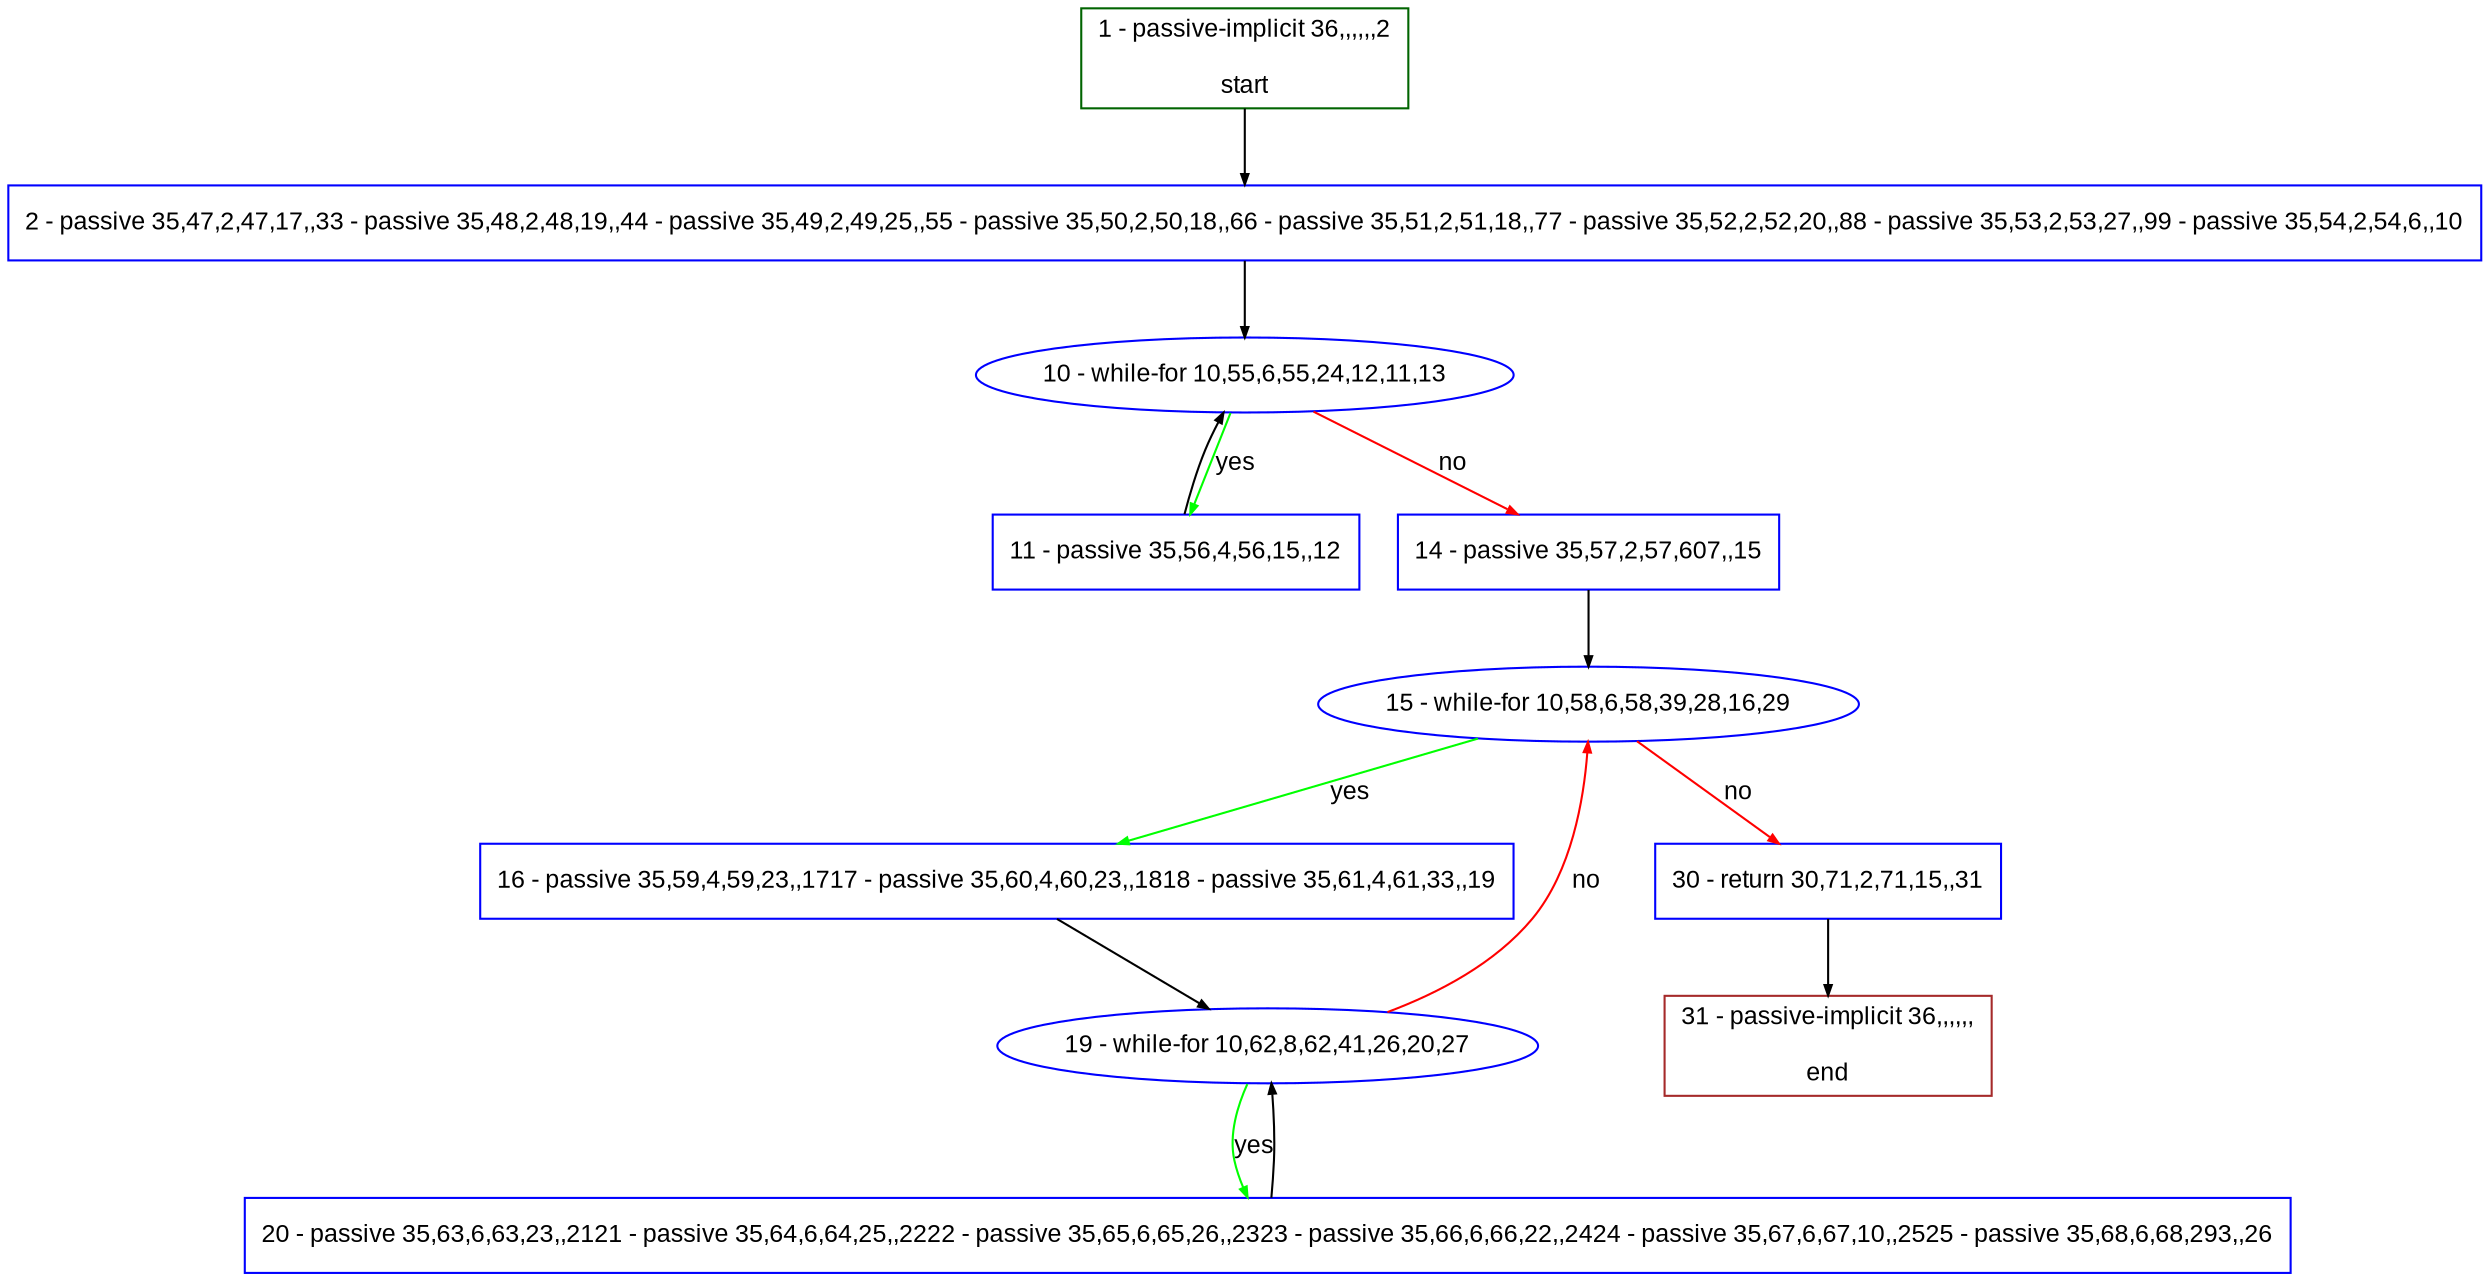 digraph "" {
  graph [pack="true", label="", fontsize="12", packmode="clust", fontname="Arial", fillcolor="#FFFFCC", bgcolor="white", style="rounded,filled", compound="true"];
  node [node_initialized="no", label="", color="grey", fontsize="12", fillcolor="white", fontname="Arial", style="filled", shape="rectangle", compound="true", fixedsize="false"];
  edge [fontcolor="black", arrowhead="normal", arrowtail="none", arrowsize="0.5", ltail="", label="", color="black", fontsize="12", lhead="", fontname="Arial", dir="forward", compound="true"];
  __N1 [label="2 - passive 35,47,2,47,17,,33 - passive 35,48,2,48,19,,44 - passive 35,49,2,49,25,,55 - passive 35,50,2,50,18,,66 - passive 35,51,2,51,18,,77 - passive 35,52,2,52,20,,88 - passive 35,53,2,53,27,,99 - passive 35,54,2,54,6,,10", color="#0000ff", fillcolor="#ffffff", style="filled", shape="box"];
  __N2 [label="1 - passive-implicit 36,,,,,,2\n\nstart", color="#006400", fillcolor="#ffffff", style="filled", shape="box"];
  __N3 [label="10 - while-for 10,55,6,55,24,12,11,13", color="#0000ff", fillcolor="#ffffff", style="filled", shape="oval"];
  __N4 [label="11 - passive 35,56,4,56,15,,12", color="#0000ff", fillcolor="#ffffff", style="filled", shape="box"];
  __N5 [label="14 - passive 35,57,2,57,607,,15", color="#0000ff", fillcolor="#ffffff", style="filled", shape="box"];
  __N6 [label="15 - while-for 10,58,6,58,39,28,16,29", color="#0000ff", fillcolor="#ffffff", style="filled", shape="oval"];
  __N7 [label="16 - passive 35,59,4,59,23,,1717 - passive 35,60,4,60,23,,1818 - passive 35,61,4,61,33,,19", color="#0000ff", fillcolor="#ffffff", style="filled", shape="box"];
  __N8 [label="30 - return 30,71,2,71,15,,31", color="#0000ff", fillcolor="#ffffff", style="filled", shape="box"];
  __N9 [label="19 - while-for 10,62,8,62,41,26,20,27", color="#0000ff", fillcolor="#ffffff", style="filled", shape="oval"];
  __N10 [label="20 - passive 35,63,6,63,23,,2121 - passive 35,64,6,64,25,,2222 - passive 35,65,6,65,26,,2323 - passive 35,66,6,66,22,,2424 - passive 35,67,6,67,10,,2525 - passive 35,68,6,68,293,,26", color="#0000ff", fillcolor="#ffffff", style="filled", shape="box"];
  __N11 [label="31 - passive-implicit 36,,,,,,\n\nend", color="#a52a2a", fillcolor="#ffffff", style="filled", shape="box"];
  __N2 -> __N1 [arrowhead="normal", arrowtail="none", color="#000000", label="", dir="forward"];
  __N1 -> __N3 [arrowhead="normal", arrowtail="none", color="#000000", label="", dir="forward"];
  __N3 -> __N4 [arrowhead="normal", arrowtail="none", color="#00ff00", label="yes", dir="forward"];
  __N4 -> __N3 [arrowhead="normal", arrowtail="none", color="#000000", label="", dir="forward"];
  __N3 -> __N5 [arrowhead="normal", arrowtail="none", color="#ff0000", label="no", dir="forward"];
  __N5 -> __N6 [arrowhead="normal", arrowtail="none", color="#000000", label="", dir="forward"];
  __N6 -> __N7 [arrowhead="normal", arrowtail="none", color="#00ff00", label="yes", dir="forward"];
  __N6 -> __N8 [arrowhead="normal", arrowtail="none", color="#ff0000", label="no", dir="forward"];
  __N7 -> __N9 [arrowhead="normal", arrowtail="none", color="#000000", label="", dir="forward"];
  __N9 -> __N6 [arrowhead="normal", arrowtail="none", color="#ff0000", label="no", dir="forward"];
  __N9 -> __N10 [arrowhead="normal", arrowtail="none", color="#00ff00", label="yes", dir="forward"];
  __N10 -> __N9 [arrowhead="normal", arrowtail="none", color="#000000", label="", dir="forward"];
  __N8 -> __N11 [arrowhead="normal", arrowtail="none", color="#000000", label="", dir="forward"];
}
